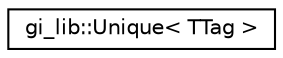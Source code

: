 digraph "Graphical Class Hierarchy"
{
  edge [fontname="Helvetica",fontsize="10",labelfontname="Helvetica",labelfontsize="10"];
  node [fontname="Helvetica",fontsize="10",shape=record];
  rankdir="LR";
  Node1 [label="gi_lib::Unique\< TTag \>",height=0.2,width=0.4,color="black", fillcolor="white", style="filled",URL="$classgi__lib_1_1_unique.html",tooltip="Class of unique instances. "];
}
